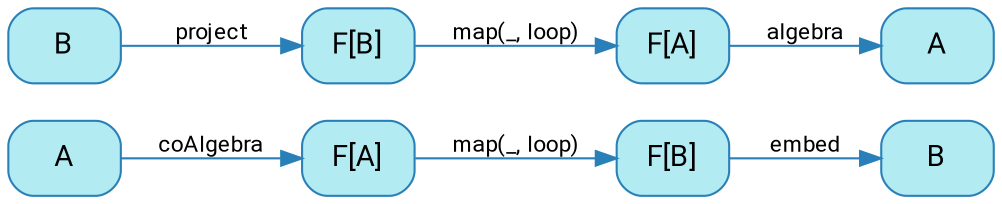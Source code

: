 digraph {
    bgcolor=transparent
    splines=false
    rankdir=LR
    rank=same

    // Default theme: enabled
    node[shape="rectangle" style="rounded,filled" color="#2980B9" fillcolor="#b2ebf2" fontcolor="#000000" fontname="Segoe UI,Roboto,Helvetica,Arial,sans-serif"]
    edge [color="#2980B9" fontcolor="#000000" fontname="Segoe UI,Roboto,Helvetica,Arial,sans-serif" fontsize=11]

    subgraph B_graph {
        anaA[label=A]
        cataB[label=B]
    }

    subgraph FB_graph {
        anaFA[label="F[A]"]
        cataFB[label="F[B]"]
    }

    subgraph FA_graph {
        anaFB[label="F[B]"]
        cataFA[label="F[A]"]
    }

    subgraph A_graph {
        anaB[label=B]
        cataA[label=A]
    }

    cataB  -> cataFB[label=project]
    cataFB -> cataFA[label="map(_, loop)"]
    cataFA -> cataA[label=algebra]

    anaA  -> anaFA[label=coAlgebra]
    anaFA -> anaFB[label="map(_, loop)"]
    anaFB -> anaB[label=embed]

}
